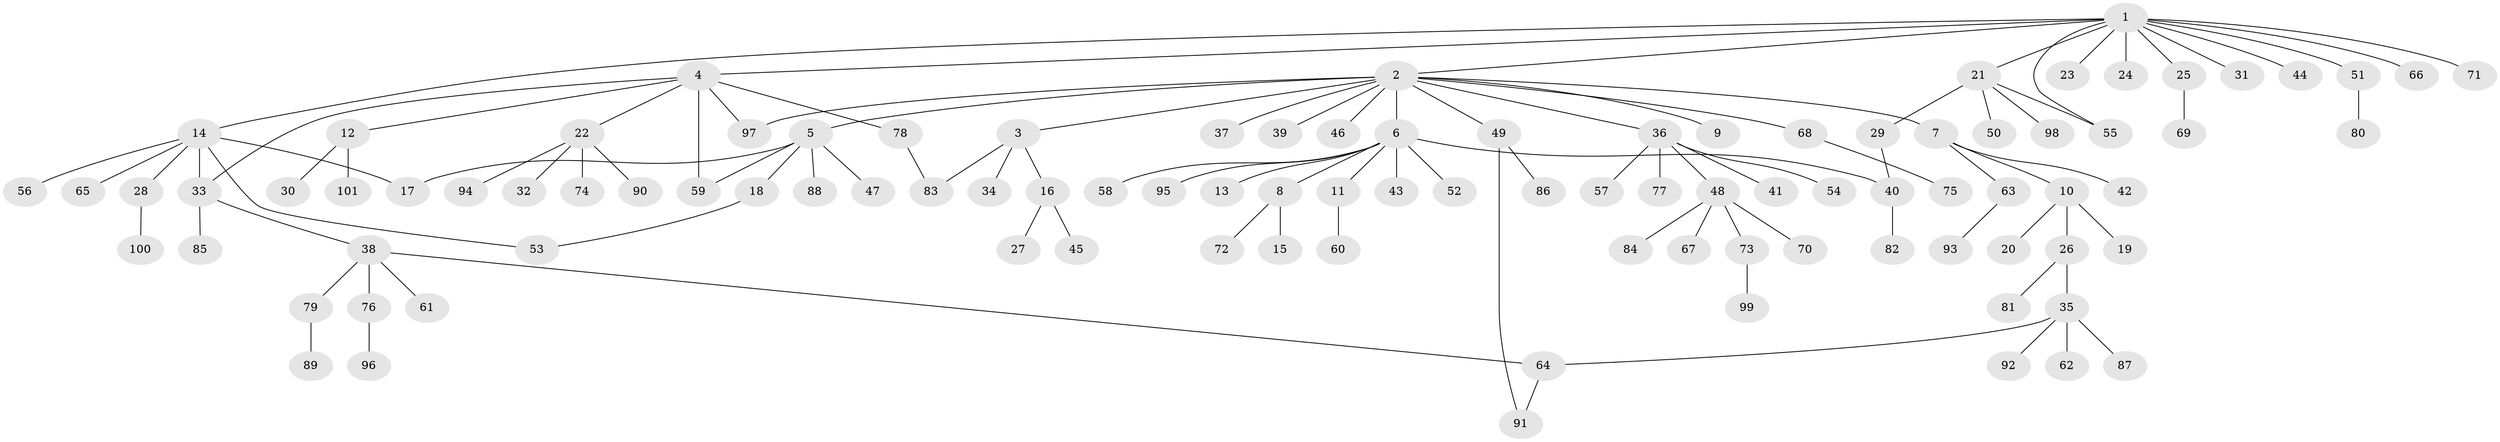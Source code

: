 // Generated by graph-tools (version 1.1) at 2025/48/03/09/25 04:48:43]
// undirected, 101 vertices, 110 edges
graph export_dot {
graph [start="1"]
  node [color=gray90,style=filled];
  1;
  2;
  3;
  4;
  5;
  6;
  7;
  8;
  9;
  10;
  11;
  12;
  13;
  14;
  15;
  16;
  17;
  18;
  19;
  20;
  21;
  22;
  23;
  24;
  25;
  26;
  27;
  28;
  29;
  30;
  31;
  32;
  33;
  34;
  35;
  36;
  37;
  38;
  39;
  40;
  41;
  42;
  43;
  44;
  45;
  46;
  47;
  48;
  49;
  50;
  51;
  52;
  53;
  54;
  55;
  56;
  57;
  58;
  59;
  60;
  61;
  62;
  63;
  64;
  65;
  66;
  67;
  68;
  69;
  70;
  71;
  72;
  73;
  74;
  75;
  76;
  77;
  78;
  79;
  80;
  81;
  82;
  83;
  84;
  85;
  86;
  87;
  88;
  89;
  90;
  91;
  92;
  93;
  94;
  95;
  96;
  97;
  98;
  99;
  100;
  101;
  1 -- 2;
  1 -- 4;
  1 -- 14;
  1 -- 21;
  1 -- 23;
  1 -- 24;
  1 -- 25;
  1 -- 31;
  1 -- 44;
  1 -- 51;
  1 -- 55;
  1 -- 66;
  1 -- 71;
  2 -- 3;
  2 -- 5;
  2 -- 6;
  2 -- 7;
  2 -- 9;
  2 -- 36;
  2 -- 37;
  2 -- 39;
  2 -- 46;
  2 -- 49;
  2 -- 68;
  2 -- 97;
  3 -- 16;
  3 -- 34;
  3 -- 83;
  4 -- 12;
  4 -- 22;
  4 -- 33;
  4 -- 59;
  4 -- 78;
  4 -- 97;
  5 -- 17;
  5 -- 18;
  5 -- 47;
  5 -- 59;
  5 -- 88;
  6 -- 8;
  6 -- 11;
  6 -- 13;
  6 -- 40;
  6 -- 43;
  6 -- 52;
  6 -- 58;
  6 -- 95;
  7 -- 10;
  7 -- 42;
  7 -- 63;
  8 -- 15;
  8 -- 72;
  10 -- 19;
  10 -- 20;
  10 -- 26;
  11 -- 60;
  12 -- 30;
  12 -- 101;
  14 -- 17;
  14 -- 28;
  14 -- 33;
  14 -- 53;
  14 -- 56;
  14 -- 65;
  16 -- 27;
  16 -- 45;
  18 -- 53;
  21 -- 29;
  21 -- 50;
  21 -- 55;
  21 -- 98;
  22 -- 32;
  22 -- 74;
  22 -- 90;
  22 -- 94;
  25 -- 69;
  26 -- 35;
  26 -- 81;
  28 -- 100;
  29 -- 40;
  33 -- 38;
  33 -- 85;
  35 -- 62;
  35 -- 64;
  35 -- 87;
  35 -- 92;
  36 -- 41;
  36 -- 48;
  36 -- 54;
  36 -- 57;
  36 -- 77;
  38 -- 61;
  38 -- 64;
  38 -- 76;
  38 -- 79;
  40 -- 82;
  48 -- 67;
  48 -- 70;
  48 -- 73;
  48 -- 84;
  49 -- 86;
  49 -- 91;
  51 -- 80;
  63 -- 93;
  64 -- 91;
  68 -- 75;
  73 -- 99;
  76 -- 96;
  78 -- 83;
  79 -- 89;
}
